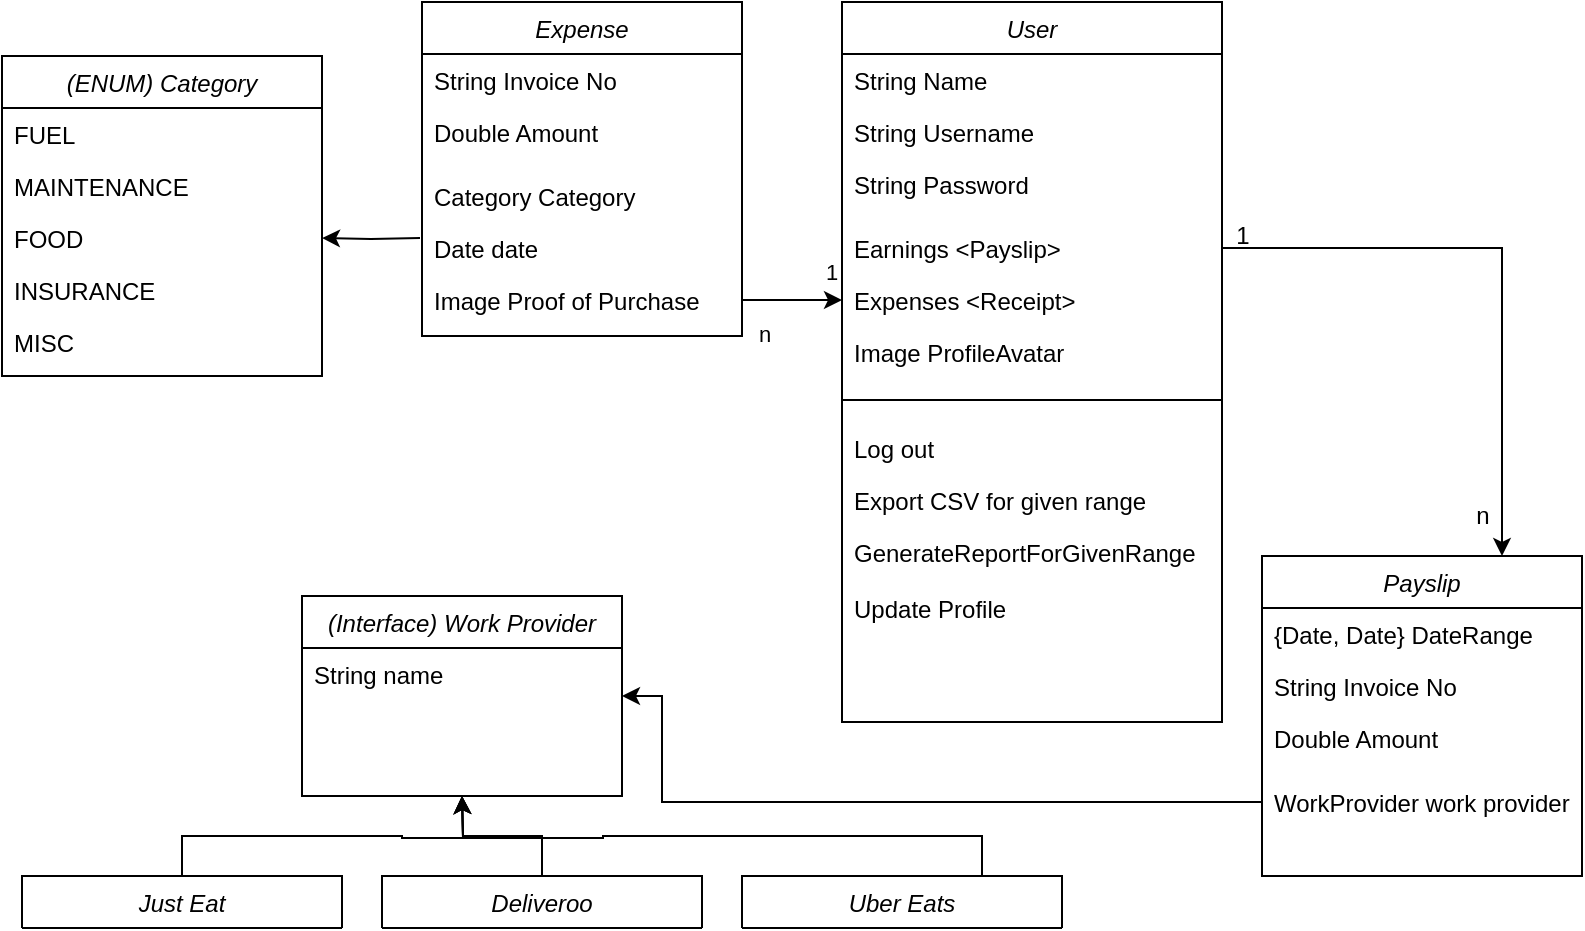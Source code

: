 <mxfile version="14.8.6" type="device"><diagram id="C5RBs43oDa-KdzZeNtuy" name="Page-1"><mxGraphModel dx="1213" dy="601" grid="1" gridSize="10" guides="1" tooltips="1" connect="1" arrows="1" fold="1" page="1" pageScale="1" pageWidth="827" pageHeight="1169" math="0" shadow="0"><root><mxCell id="WIyWlLk6GJQsqaUBKTNV-0"/><mxCell id="WIyWlLk6GJQsqaUBKTNV-1" parent="WIyWlLk6GJQsqaUBKTNV-0"/><mxCell id="zkfFHV4jXpPFQw0GAbJ--0" value="User" style="swimlane;fontStyle=2;align=center;verticalAlign=top;childLayout=stackLayout;horizontal=1;startSize=26;horizontalStack=0;resizeParent=1;resizeLast=0;collapsible=1;marginBottom=0;rounded=0;shadow=0;strokeWidth=1;" parent="WIyWlLk6GJQsqaUBKTNV-1" vertex="1"><mxGeometry x="450" y="43" width="190" height="360" as="geometry"><mxRectangle x="450" y="43" width="160" height="26" as="alternateBounds"/></mxGeometry></mxCell><mxCell id="zkfFHV4jXpPFQw0GAbJ--1" value="String Name" style="text;align=left;verticalAlign=top;spacingLeft=4;spacingRight=4;overflow=hidden;rotatable=0;points=[[0,0.5],[1,0.5]];portConstraint=eastwest;" parent="zkfFHV4jXpPFQw0GAbJ--0" vertex="1"><mxGeometry y="26" width="190" height="26" as="geometry"/></mxCell><mxCell id="zkfFHV4jXpPFQw0GAbJ--2" value="String Username" style="text;align=left;verticalAlign=top;spacingLeft=4;spacingRight=4;overflow=hidden;rotatable=0;points=[[0,0.5],[1,0.5]];portConstraint=eastwest;rounded=0;shadow=0;html=0;" parent="zkfFHV4jXpPFQw0GAbJ--0" vertex="1"><mxGeometry y="52" width="190" height="26" as="geometry"/></mxCell><mxCell id="zkfFHV4jXpPFQw0GAbJ--3" value="String Password" style="text;align=left;verticalAlign=top;spacingLeft=4;spacingRight=4;overflow=hidden;rotatable=0;points=[[0,0.5],[1,0.5]];portConstraint=eastwest;rounded=0;shadow=0;html=0;" parent="zkfFHV4jXpPFQw0GAbJ--0" vertex="1"><mxGeometry y="78" width="190" height="32" as="geometry"/></mxCell><mxCell id="zkfFHV4jXpPFQw0GAbJ--5" value="Earnings &lt;Payslip&gt;" style="text;align=left;verticalAlign=top;spacingLeft=4;spacingRight=4;overflow=hidden;rotatable=0;points=[[0,0.5],[1,0.5]];portConstraint=eastwest;" parent="zkfFHV4jXpPFQw0GAbJ--0" vertex="1"><mxGeometry y="110" width="190" height="26" as="geometry"/></mxCell><mxCell id="hypwQsbaWzbGrAdvgWL0-2" value="Expenses &lt;Receipt&gt;" style="text;align=left;verticalAlign=top;spacingLeft=4;spacingRight=4;overflow=hidden;rotatable=0;points=[[0,0.5],[1,0.5]];portConstraint=eastwest;" vertex="1" parent="zkfFHV4jXpPFQw0GAbJ--0"><mxGeometry y="136" width="190" height="26" as="geometry"/></mxCell><mxCell id="hypwQsbaWzbGrAdvgWL0-30" value="Image ProfileAvatar" style="text;align=left;verticalAlign=top;spacingLeft=4;spacingRight=4;overflow=hidden;rotatable=0;points=[[0,0.5],[1,0.5]];portConstraint=eastwest;" vertex="1" parent="zkfFHV4jXpPFQw0GAbJ--0"><mxGeometry y="162" width="190" height="26" as="geometry"/></mxCell><mxCell id="zkfFHV4jXpPFQw0GAbJ--4" value="" style="line;html=1;strokeWidth=1;align=left;verticalAlign=middle;spacingTop=-1;spacingLeft=3;spacingRight=3;rotatable=0;labelPosition=right;points=[];portConstraint=eastwest;" parent="zkfFHV4jXpPFQw0GAbJ--0" vertex="1"><mxGeometry y="188" width="190" height="22" as="geometry"/></mxCell><mxCell id="hypwQsbaWzbGrAdvgWL0-52" value="Log out" style="text;align=left;verticalAlign=top;spacingLeft=4;spacingRight=4;overflow=hidden;rotatable=0;points=[[0,0.5],[1,0.5]];portConstraint=eastwest;" vertex="1" parent="zkfFHV4jXpPFQw0GAbJ--0"><mxGeometry y="210" width="190" height="26" as="geometry"/></mxCell><mxCell id="hypwQsbaWzbGrAdvgWL0-50" value="Export CSV for given range" style="text;align=left;verticalAlign=top;spacingLeft=4;spacingRight=4;overflow=hidden;rotatable=0;points=[[0,0.5],[1,0.5]];portConstraint=eastwest;" vertex="1" parent="zkfFHV4jXpPFQw0GAbJ--0"><mxGeometry y="236" width="190" height="26" as="geometry"/></mxCell><mxCell id="hypwQsbaWzbGrAdvgWL0-51" value="GenerateReportForGivenRange" style="text;align=left;verticalAlign=top;spacingLeft=4;spacingRight=4;overflow=hidden;rotatable=0;points=[[0,0.5],[1,0.5]];portConstraint=eastwest;" vertex="1" parent="zkfFHV4jXpPFQw0GAbJ--0"><mxGeometry y="262" width="190" height="28" as="geometry"/></mxCell><mxCell id="hypwQsbaWzbGrAdvgWL0-55" value="Update Profile" style="text;align=left;verticalAlign=top;spacingLeft=4;spacingRight=4;overflow=hidden;rotatable=0;points=[[0,0.5],[1,0.5]];portConstraint=eastwest;" vertex="1" parent="zkfFHV4jXpPFQw0GAbJ--0"><mxGeometry y="290" width="190" height="28" as="geometry"/></mxCell><mxCell id="hypwQsbaWzbGrAdvgWL0-43" style="edgeStyle=orthogonalEdgeStyle;rounded=0;orthogonalLoop=1;jettySize=auto;html=1;exitX=0;exitY=0.5;exitDx=0;exitDy=0;entryX=1;entryY=0.5;entryDx=0;entryDy=0;" edge="1" parent="WIyWlLk6GJQsqaUBKTNV-1" source="hypwQsbaWzbGrAdvgWL0-4" target="hypwQsbaWzbGrAdvgWL0-19"><mxGeometry relative="1" as="geometry"><mxPoint x="410" y="410" as="targetPoint"/><Array as="points"><mxPoint x="360" y="443"/><mxPoint x="360" y="390"/></Array></mxGeometry></mxCell><mxCell id="hypwQsbaWzbGrAdvgWL0-3" value="Expense" style="swimlane;fontStyle=2;align=center;verticalAlign=top;childLayout=stackLayout;horizontal=1;startSize=26;horizontalStack=0;resizeParent=1;resizeLast=0;collapsible=1;marginBottom=0;rounded=0;shadow=0;strokeWidth=1;" vertex="1" parent="WIyWlLk6GJQsqaUBKTNV-1"><mxGeometry x="240" y="43" width="160" height="167" as="geometry"><mxRectangle x="230" y="140" width="160" height="26" as="alternateBounds"/></mxGeometry></mxCell><mxCell id="hypwQsbaWzbGrAdvgWL0-5" value="String Invoice No" style="text;align=left;verticalAlign=top;spacingLeft=4;spacingRight=4;overflow=hidden;rotatable=0;points=[[0,0.5],[1,0.5]];portConstraint=eastwest;rounded=0;shadow=0;html=0;" vertex="1" parent="hypwQsbaWzbGrAdvgWL0-3"><mxGeometry y="26" width="160" height="26" as="geometry"/></mxCell><mxCell id="hypwQsbaWzbGrAdvgWL0-6" value="Double Amount" style="text;align=left;verticalAlign=top;spacingLeft=4;spacingRight=4;overflow=hidden;rotatable=0;points=[[0,0.5],[1,0.5]];portConstraint=eastwest;rounded=0;shadow=0;html=0;" vertex="1" parent="hypwQsbaWzbGrAdvgWL0-3"><mxGeometry y="52" width="160" height="32" as="geometry"/></mxCell><mxCell id="hypwQsbaWzbGrAdvgWL0-7" value="Category Category" style="text;align=left;verticalAlign=top;spacingLeft=4;spacingRight=4;overflow=hidden;rotatable=0;points=[[0,0.5],[1,0.5]];portConstraint=eastwest;" vertex="1" parent="hypwQsbaWzbGrAdvgWL0-3"><mxGeometry y="84" width="160" height="26" as="geometry"/></mxCell><mxCell id="hypwQsbaWzbGrAdvgWL0-17" value="Date date" style="text;align=left;verticalAlign=top;spacingLeft=4;spacingRight=4;overflow=hidden;rotatable=0;points=[[0,0.5],[1,0.5]];portConstraint=eastwest;" vertex="1" parent="hypwQsbaWzbGrAdvgWL0-3"><mxGeometry y="110" width="160" height="26" as="geometry"/></mxCell><mxCell id="hypwQsbaWzbGrAdvgWL0-18" value="Image Proof of Purchase" style="text;align=left;verticalAlign=top;spacingLeft=4;spacingRight=4;overflow=hidden;rotatable=0;points=[[0,0.5],[1,0.5]];portConstraint=eastwest;" vertex="1" parent="hypwQsbaWzbGrAdvgWL0-3"><mxGeometry y="136" width="160" height="26" as="geometry"/></mxCell><mxCell id="hypwQsbaWzbGrAdvgWL0-10" value="Payslip" style="swimlane;fontStyle=2;align=center;verticalAlign=top;childLayout=stackLayout;horizontal=1;startSize=26;horizontalStack=0;resizeParent=1;resizeLast=0;collapsible=1;marginBottom=0;rounded=0;shadow=0;strokeWidth=1;" vertex="1" parent="WIyWlLk6GJQsqaUBKTNV-1"><mxGeometry x="660" y="320" width="160" height="160" as="geometry"><mxRectangle x="230" y="140" width="160" height="26" as="alternateBounds"/></mxGeometry></mxCell><mxCell id="hypwQsbaWzbGrAdvgWL0-27" value="{Date, Date} DateRange " style="text;align=left;verticalAlign=top;spacingLeft=4;spacingRight=4;overflow=hidden;rotatable=0;points=[[0,0.5],[1,0.5]];portConstraint=eastwest;" vertex="1" parent="hypwQsbaWzbGrAdvgWL0-10"><mxGeometry y="26" width="160" height="26" as="geometry"/></mxCell><mxCell id="hypwQsbaWzbGrAdvgWL0-28" value="String Invoice No" style="text;align=left;verticalAlign=top;spacingLeft=4;spacingRight=4;overflow=hidden;rotatable=0;points=[[0,0.5],[1,0.5]];portConstraint=eastwest;rounded=0;shadow=0;html=0;" vertex="1" parent="hypwQsbaWzbGrAdvgWL0-10"><mxGeometry y="52" width="160" height="26" as="geometry"/></mxCell><mxCell id="hypwQsbaWzbGrAdvgWL0-29" value="Double Amount" style="text;align=left;verticalAlign=top;spacingLeft=4;spacingRight=4;overflow=hidden;rotatable=0;points=[[0,0.5],[1,0.5]];portConstraint=eastwest;rounded=0;shadow=0;html=0;" vertex="1" parent="hypwQsbaWzbGrAdvgWL0-10"><mxGeometry y="78" width="160" height="32" as="geometry"/></mxCell><mxCell id="hypwQsbaWzbGrAdvgWL0-4" value="WorkProvider work provider" style="text;align=left;verticalAlign=top;spacingLeft=4;spacingRight=4;overflow=hidden;rotatable=0;points=[[0,0.5],[1,0.5]];portConstraint=eastwest;" vertex="1" parent="hypwQsbaWzbGrAdvgWL0-10"><mxGeometry y="110" width="160" height="26" as="geometry"/></mxCell><mxCell id="hypwQsbaWzbGrAdvgWL0-19" value="(Interface) Work Provider" style="swimlane;fontStyle=2;align=center;verticalAlign=top;childLayout=stackLayout;horizontal=1;startSize=26;horizontalStack=0;resizeParent=1;resizeLast=0;collapsible=1;marginBottom=0;rounded=0;shadow=0;strokeWidth=1;" vertex="1" parent="WIyWlLk6GJQsqaUBKTNV-1"><mxGeometry x="180" y="340" width="160" height="100" as="geometry"><mxRectangle x="230" y="140" width="160" height="26" as="alternateBounds"/></mxGeometry></mxCell><mxCell id="hypwQsbaWzbGrAdvgWL0-36" value="String name" style="text;align=left;verticalAlign=top;spacingLeft=4;spacingRight=4;overflow=hidden;rotatable=0;points=[[0,0.5],[1,0.5]];portConstraint=eastwest;" vertex="1" parent="hypwQsbaWzbGrAdvgWL0-19"><mxGeometry y="26" width="160" height="26" as="geometry"/></mxCell><mxCell id="hypwQsbaWzbGrAdvgWL0-44" style="edgeStyle=orthogonalEdgeStyle;rounded=0;orthogonalLoop=1;jettySize=auto;html=1;exitX=0.5;exitY=0;exitDx=0;exitDy=0;" edge="1" parent="WIyWlLk6GJQsqaUBKTNV-1" source="hypwQsbaWzbGrAdvgWL0-21"><mxGeometry relative="1" as="geometry"><mxPoint x="260" y="440" as="targetPoint"/></mxGeometry></mxCell><mxCell id="hypwQsbaWzbGrAdvgWL0-21" value="Just Eat" style="swimlane;fontStyle=2;align=center;verticalAlign=top;childLayout=stackLayout;horizontal=1;startSize=26;horizontalStack=0;resizeParent=1;resizeLast=0;collapsible=1;marginBottom=0;rounded=0;shadow=0;strokeWidth=1;" vertex="1" collapsed="1" parent="WIyWlLk6GJQsqaUBKTNV-1"><mxGeometry x="40" y="480" width="160" height="26" as="geometry"><mxRectangle x="40" y="480" width="160" height="110" as="alternateBounds"/></mxGeometry></mxCell><mxCell id="hypwQsbaWzbGrAdvgWL0-22" value="" style="line;html=1;strokeWidth=1;align=left;verticalAlign=middle;spacingTop=-1;spacingLeft=3;spacingRight=3;rotatable=0;labelPosition=right;points=[];portConstraint=eastwest;" vertex="1" parent="hypwQsbaWzbGrAdvgWL0-21"><mxGeometry y="26" width="160" height="60" as="geometry"/></mxCell><mxCell id="hypwQsbaWzbGrAdvgWL0-23" value="Deliveroo" style="swimlane;fontStyle=2;align=center;verticalAlign=top;childLayout=stackLayout;horizontal=1;startSize=26;horizontalStack=0;resizeParent=1;resizeLast=0;collapsible=1;marginBottom=0;rounded=0;shadow=0;strokeWidth=1;" vertex="1" collapsed="1" parent="WIyWlLk6GJQsqaUBKTNV-1"><mxGeometry x="220" y="480" width="160" height="26" as="geometry"><mxRectangle x="220" y="480" width="160" height="110" as="alternateBounds"/></mxGeometry></mxCell><mxCell id="hypwQsbaWzbGrAdvgWL0-24" value="" style="line;html=1;strokeWidth=1;align=left;verticalAlign=middle;spacingTop=-1;spacingLeft=3;spacingRight=3;rotatable=0;labelPosition=right;points=[];portConstraint=eastwest;" vertex="1" parent="hypwQsbaWzbGrAdvgWL0-23"><mxGeometry y="26" width="160" height="60" as="geometry"/></mxCell><mxCell id="hypwQsbaWzbGrAdvgWL0-25" value="Uber Eats" style="swimlane;fontStyle=2;align=center;verticalAlign=top;childLayout=stackLayout;horizontal=1;startSize=26;horizontalStack=0;resizeParent=1;resizeLast=0;collapsible=1;marginBottom=0;rounded=0;shadow=0;strokeWidth=1;" vertex="1" collapsed="1" parent="WIyWlLk6GJQsqaUBKTNV-1"><mxGeometry x="400" y="480" width="160" height="26" as="geometry"><mxRectangle x="400" y="480" width="160" height="110" as="alternateBounds"/></mxGeometry></mxCell><mxCell id="hypwQsbaWzbGrAdvgWL0-26" value="" style="line;html=1;strokeWidth=1;align=left;verticalAlign=middle;spacingTop=-1;spacingLeft=3;spacingRight=3;rotatable=0;labelPosition=right;points=[];portConstraint=eastwest;" vertex="1" parent="hypwQsbaWzbGrAdvgWL0-25"><mxGeometry y="26" width="160" height="60" as="geometry"/></mxCell><mxCell id="hypwQsbaWzbGrAdvgWL0-31" value="(ENUM) Category" style="swimlane;fontStyle=2;align=center;verticalAlign=top;childLayout=stackLayout;horizontal=1;startSize=26;horizontalStack=0;resizeParent=1;resizeLast=0;collapsible=1;marginBottom=0;rounded=0;shadow=0;strokeWidth=1;" vertex="1" parent="WIyWlLk6GJQsqaUBKTNV-1"><mxGeometry x="30" y="70" width="160" height="160" as="geometry"><mxRectangle x="230" y="140" width="160" height="26" as="alternateBounds"/></mxGeometry></mxCell><mxCell id="hypwQsbaWzbGrAdvgWL0-33" value="FUEL" style="text;align=left;verticalAlign=top;spacingLeft=4;spacingRight=4;overflow=hidden;rotatable=0;points=[[0,0.5],[1,0.5]];portConstraint=eastwest;" vertex="1" parent="hypwQsbaWzbGrAdvgWL0-31"><mxGeometry y="26" width="160" height="26" as="geometry"/></mxCell><mxCell id="hypwQsbaWzbGrAdvgWL0-34" value="MAINTENANCE" style="text;align=left;verticalAlign=top;spacingLeft=4;spacingRight=4;overflow=hidden;rotatable=0;points=[[0,0.5],[1,0.5]];portConstraint=eastwest;" vertex="1" parent="hypwQsbaWzbGrAdvgWL0-31"><mxGeometry y="52" width="160" height="26" as="geometry"/></mxCell><mxCell id="hypwQsbaWzbGrAdvgWL0-35" value="FOOD" style="text;align=left;verticalAlign=top;spacingLeft=4;spacingRight=4;overflow=hidden;rotatable=0;points=[[0,0.5],[1,0.5]];portConstraint=eastwest;" vertex="1" parent="hypwQsbaWzbGrAdvgWL0-31"><mxGeometry y="78" width="160" height="26" as="geometry"/></mxCell><mxCell id="hypwQsbaWzbGrAdvgWL0-57" value="INSURANCE" style="text;align=left;verticalAlign=top;spacingLeft=4;spacingRight=4;overflow=hidden;rotatable=0;points=[[0,0.5],[1,0.5]];portConstraint=eastwest;" vertex="1" parent="hypwQsbaWzbGrAdvgWL0-31"><mxGeometry y="104" width="160" height="26" as="geometry"/></mxCell><mxCell id="hypwQsbaWzbGrAdvgWL0-58" value="MISC" style="text;align=left;verticalAlign=top;spacingLeft=4;spacingRight=4;overflow=hidden;rotatable=0;points=[[0,0.5],[1,0.5]];portConstraint=eastwest;" vertex="1" parent="hypwQsbaWzbGrAdvgWL0-31"><mxGeometry y="130" width="160" height="26" as="geometry"/></mxCell><mxCell id="hypwQsbaWzbGrAdvgWL0-40" style="edgeStyle=orthogonalEdgeStyle;rounded=0;orthogonalLoop=1;jettySize=auto;html=1;exitX=1;exitY=0.5;exitDx=0;exitDy=0;entryX=0.75;entryY=0;entryDx=0;entryDy=0;" edge="1" parent="WIyWlLk6GJQsqaUBKTNV-1" source="zkfFHV4jXpPFQw0GAbJ--5" target="hypwQsbaWzbGrAdvgWL0-10"><mxGeometry relative="1" as="geometry"/></mxCell><mxCell id="hypwQsbaWzbGrAdvgWL0-41" value="1" style="text;html=1;align=center;verticalAlign=middle;resizable=0;points=[];autosize=1;strokeColor=none;" vertex="1" parent="WIyWlLk6GJQsqaUBKTNV-1"><mxGeometry x="640" y="150" width="20" height="20" as="geometry"/></mxCell><mxCell id="hypwQsbaWzbGrAdvgWL0-42" value="n" style="text;html=1;align=center;verticalAlign=middle;resizable=0;points=[];autosize=1;strokeColor=none;" vertex="1" parent="WIyWlLk6GJQsqaUBKTNV-1"><mxGeometry x="760" y="290" width="20" height="20" as="geometry"/></mxCell><mxCell id="hypwQsbaWzbGrAdvgWL0-46" style="edgeStyle=orthogonalEdgeStyle;rounded=0;orthogonalLoop=1;jettySize=auto;html=1;exitX=0.75;exitY=0;exitDx=0;exitDy=0;" edge="1" parent="WIyWlLk6GJQsqaUBKTNV-1" source="hypwQsbaWzbGrAdvgWL0-25"><mxGeometry relative="1" as="geometry"><mxPoint x="260" y="440" as="targetPoint"/><mxPoint x="130" y="490" as="sourcePoint"/></mxGeometry></mxCell><mxCell id="hypwQsbaWzbGrAdvgWL0-47" style="edgeStyle=orthogonalEdgeStyle;rounded=0;orthogonalLoop=1;jettySize=auto;html=1;exitX=0.5;exitY=0;exitDx=0;exitDy=0;" edge="1" parent="WIyWlLk6GJQsqaUBKTNV-1" source="hypwQsbaWzbGrAdvgWL0-23"><mxGeometry relative="1" as="geometry"><mxPoint x="260" y="440" as="targetPoint"/><mxPoint x="140" y="500" as="sourcePoint"/></mxGeometry></mxCell><mxCell id="hypwQsbaWzbGrAdvgWL0-49" style="edgeStyle=orthogonalEdgeStyle;rounded=0;orthogonalLoop=1;jettySize=auto;html=1;entryX=1;entryY=0.5;entryDx=0;entryDy=0;" edge="1" parent="WIyWlLk6GJQsqaUBKTNV-1" target="hypwQsbaWzbGrAdvgWL0-35"><mxGeometry relative="1" as="geometry"><mxPoint x="239" y="161" as="sourcePoint"/></mxGeometry></mxCell><mxCell id="hypwQsbaWzbGrAdvgWL0-37" value="" style="endArrow=classic;html=1;entryX=0;entryY=0.5;entryDx=0;entryDy=0;exitX=1;exitY=0.5;exitDx=0;exitDy=0;" edge="1" parent="WIyWlLk6GJQsqaUBKTNV-1" source="hypwQsbaWzbGrAdvgWL0-18" target="hypwQsbaWzbGrAdvgWL0-2"><mxGeometry relative="1" as="geometry"><mxPoint x="360" y="270" as="sourcePoint"/><mxPoint x="420" y="270" as="targetPoint"/><Array as="points"/></mxGeometry></mxCell><mxCell id="hypwQsbaWzbGrAdvgWL0-38" value="n" style="edgeLabel;resizable=0;html=1;align=center;verticalAlign=middle;" connectable="0" vertex="1" parent="hypwQsbaWzbGrAdvgWL0-37"><mxGeometry relative="1" as="geometry"><mxPoint x="-14" y="17" as="offset"/></mxGeometry></mxCell><mxCell id="hypwQsbaWzbGrAdvgWL0-39" value="1" style="edgeLabel;resizable=0;html=1;align=left;verticalAlign=bottom;" connectable="0" vertex="1" parent="hypwQsbaWzbGrAdvgWL0-37"><mxGeometry x="-1" relative="1" as="geometry"><mxPoint x="40" y="-6" as="offset"/></mxGeometry></mxCell></root></mxGraphModel></diagram></mxfile>